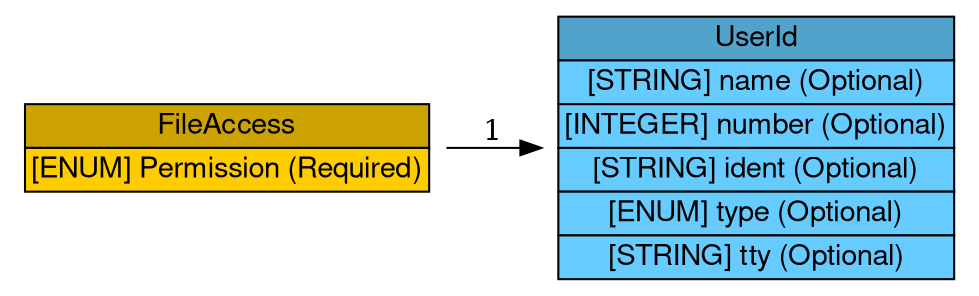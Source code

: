 digraph FileAccess {
	graph [bb="0,0,458,134",
		rankdir=LR
	];
	node [label="\N"];
	FileAccess	 [height=0.69444,
		label=<<table BORDER="0" CELLBORDER="1" CELLSPACING="0"> <tr> <td BGCOLOR="#cca300" HREF="/html/IDMEFv1/FileAccess.html" TITLE="The FileAccess class represents the access permissions on a file. The representation is intended to be useful across operating systems. "><FONT FACE="Nimbus Sans L">FileAccess</FONT></td> </tr>" %<tr><td BGCOLOR="#FFCC00"  HREF="/html/IDMEFv1/FileAccess.html" TITLE="Level of access allowed.  The permitted values are shown below.  There is no default value.  (See also Section 10.)"><FONT FACE="Nimbus Sans L">[ENUM] Permission (Required)</FONT></td></tr>%</table>>,
		pos="104.5,67",
		shape=plaintext,
		width=2.9028];
	UserId	 [height=1.8611,
		label=<<table BORDER="0" CELLBORDER="1" CELLSPACING="0"> <tr> <td BGCOLOR="#52a3cc" HREF="/html/IDMEFv1/UserId.html" TITLE="The UserId class provides specific information about a user. More than one UserId can be used within the User class to indicate attempts to transition from one user to another, or to provide complete information about a user&#39;s (or process&#39;) privileges. "><FONT FACE="Nimbus Sans L">UserId</FONT></td> </tr>" %<tr><td BGCOLOR="#66CCFF"  HREF="/html/IDMEFv1/UserId.html" TITLE="A user or group name."><FONT FACE="Nimbus Sans L">[STRING] name (Optional)</FONT></td></tr>%<tr><td BGCOLOR="#66CCFF"  HREF="/html/IDMEFv1/UserId.html" TITLE="A user or group number."><FONT FACE="Nimbus Sans L">[INTEGER] number (Optional)</FONT></td></tr>%<tr><td BGCOLOR="#66CCFF"  HREF="/html/IDMEFv1/UserId.html" TITLE="A unique identifier for the user id, see Section 3.2.9."><FONT FACE="Nimbus Sans L">[STRING] ident (Optional)</FONT></td></tr>%<tr><td BGCOLOR="#66CCFF"  HREF="/html/IDMEFv1/UserId.html" TITLE="The type of user information represented.  The permitted values for this attribute are shown below.  The default value is &quot;original-user&quot;.  (See also Section 10.)"><FONT FACE="Nimbus Sans L">[ENUM] type (Optional)</FONT></td></tr>%<tr><td BGCOLOR="#66CCFF"  HREF="/html/IDMEFv1/UserId.html" TITLE="The tty the user is using."><FONT FACE="Nimbus Sans L">[STRING] tty (Optional)</FONT></td></tr>%</table>>,
		pos="355.5,67",
		shape=plaintext,
		width=2.8472];
	FileAccess -> UserId	 [label=1,
		lp="231,74.5",
		pos="e,252.65,67 209.13,67 220.15,67 231.39,67 242.5,67"];
}
